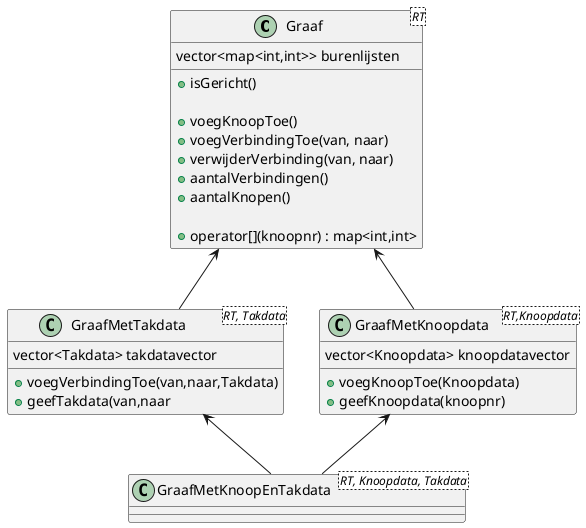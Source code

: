 @startuml
top to bottom direction

class Graaf<RT> {
    +isGericht()
    
    +voegKnoopToe()
    +voegVerbindingToe(van, naar)
    +verwijderVerbinding(van, naar)
    
    
    +aantalVerbindingen()
    +aantalKnopen()
    
    +operator[](knoopnr) : map<int,int>
    
    vector<map<int,int>> burenlijsten 
    
}

class GraafMetKnoopdata<RT,Knoopdata> {
    +voegKnoopToe(Knoopdata)
    +geefKnoopdata(knoopnr)
    
    vector<Knoopdata> knoopdatavector
}


class GraafMetTakdata<RT, Takdata> {
    +voegVerbindingToe(van,naar,Takdata)
    +geefTakdata(van,naar
    
    vector<Takdata> takdatavector
}

class GraafMetKnoopEnTakdata<RT, Knoopdata, Takdata>{
}

GraafMetKnoopdata -u-> Graaf
GraafMetTakdata -u-> Graaf

GraafMetKnoopEnTakdata -u-> GraafMetKnoopdata
GraafMetKnoopEnTakdata -u-> GraafMetTakdata


@enduml